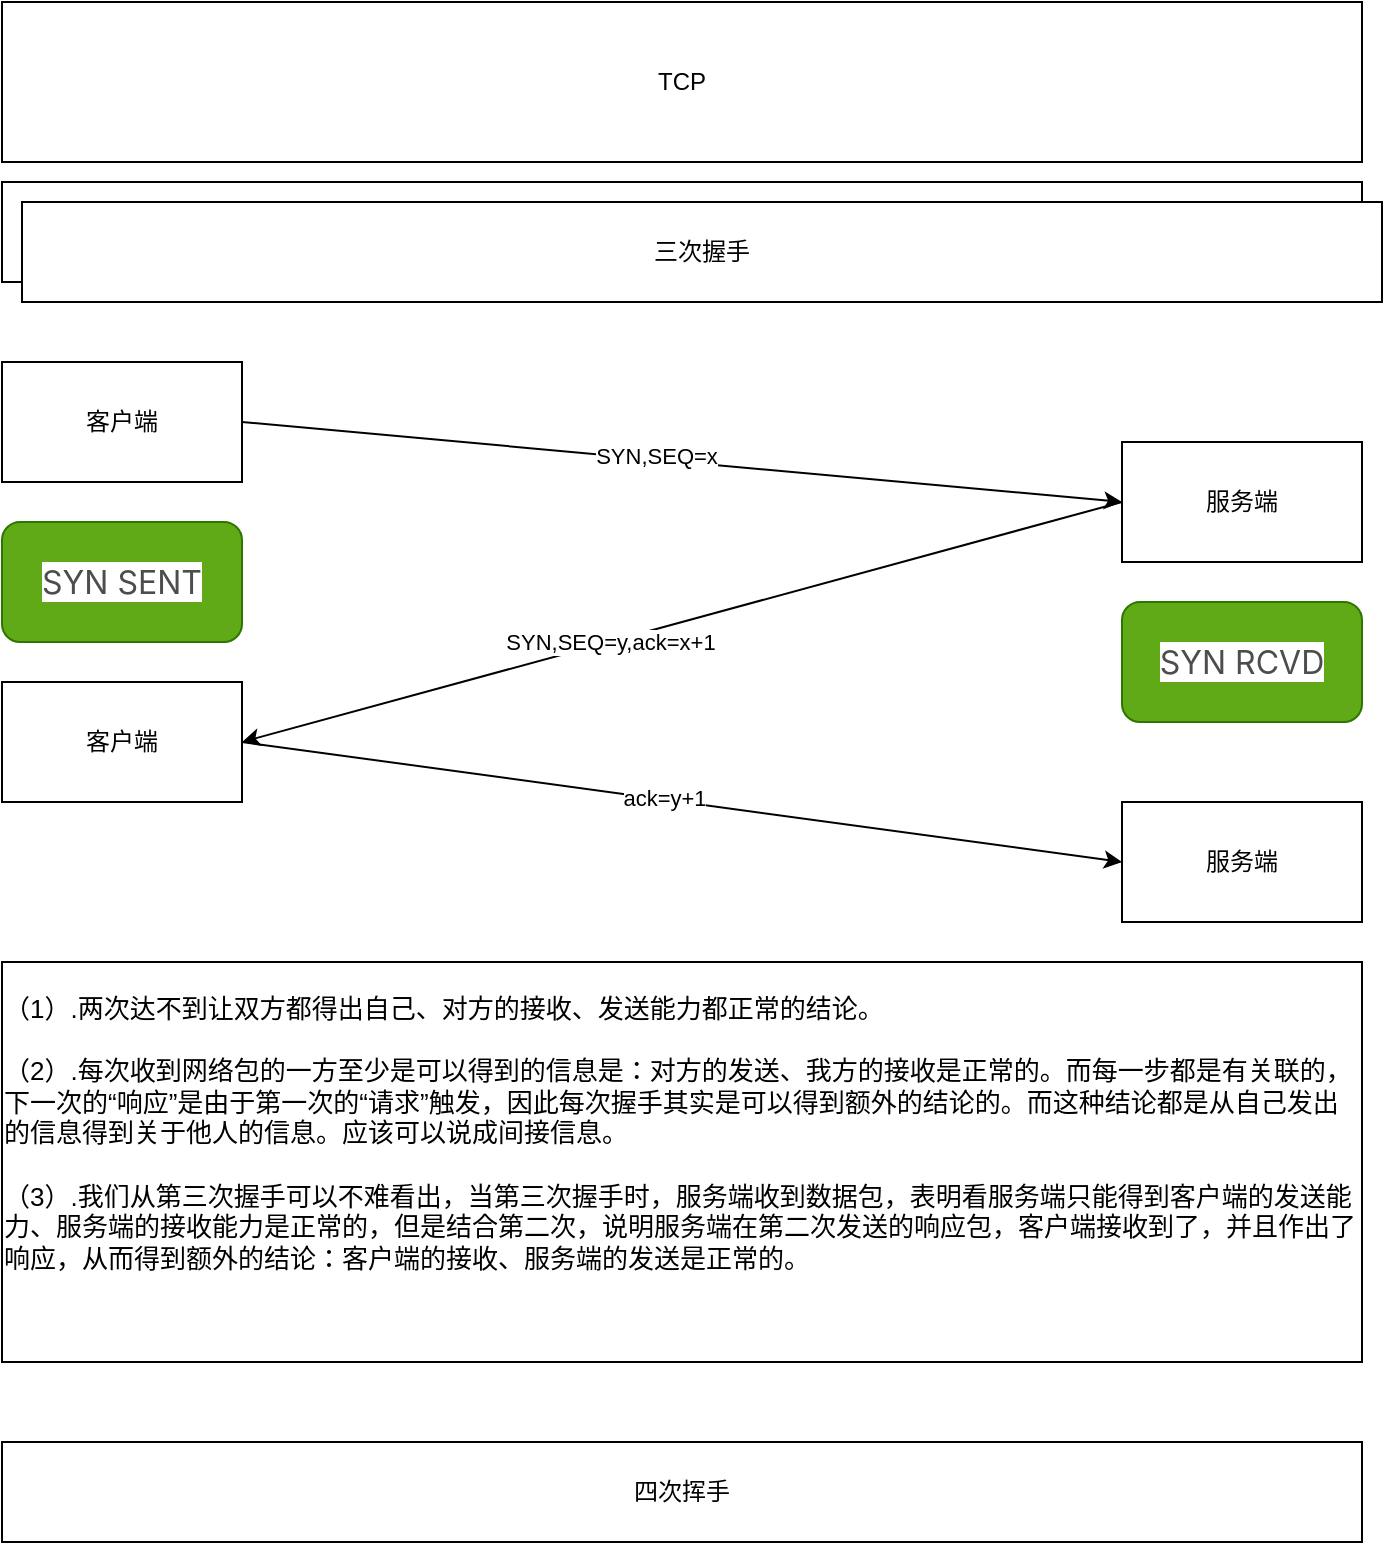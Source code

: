 <mxfile version="25.0.3">
  <diagram name="第 1 页" id="zou-GCAWuZEbWDU-ZgDb">
    <mxGraphModel dx="880" dy="444" grid="1" gridSize="10" guides="1" tooltips="1" connect="1" arrows="1" fold="1" page="1" pageScale="1" pageWidth="827" pageHeight="1169" math="0" shadow="0">
      <root>
        <mxCell id="0" />
        <mxCell id="1" parent="0" />
        <mxCell id="jUhCbkSQAkVbN6UOUl7a-1" value="TCP" style="rounded=0;whiteSpace=wrap;html=1;" vertex="1" parent="1">
          <mxGeometry x="80" y="40" width="680" height="80" as="geometry" />
        </mxCell>
        <mxCell id="jUhCbkSQAkVbN6UOUl7a-2" value="客户端" style="rounded=0;whiteSpace=wrap;html=1;" vertex="1" parent="1">
          <mxGeometry x="80" y="220" width="120" height="60" as="geometry" />
        </mxCell>
        <mxCell id="jUhCbkSQAkVbN6UOUl7a-3" value="服务端" style="rounded=0;whiteSpace=wrap;html=1;" vertex="1" parent="1">
          <mxGeometry x="640" y="260" width="120" height="60" as="geometry" />
        </mxCell>
        <mxCell id="jUhCbkSQAkVbN6UOUl7a-7" value="" style="endArrow=classic;html=1;rounded=0;exitX=1;exitY=0.5;exitDx=0;exitDy=0;entryX=0;entryY=0.5;entryDx=0;entryDy=0;" edge="1" parent="1" source="jUhCbkSQAkVbN6UOUl7a-2" target="jUhCbkSQAkVbN6UOUl7a-3">
          <mxGeometry width="50" height="50" relative="1" as="geometry">
            <mxPoint x="390" y="360" as="sourcePoint" />
            <mxPoint x="440" y="310" as="targetPoint" />
          </mxGeometry>
        </mxCell>
        <mxCell id="jUhCbkSQAkVbN6UOUl7a-10" value="SYN,SEQ=x" style="edgeLabel;html=1;align=center;verticalAlign=middle;resizable=0;points=[];" vertex="1" connectable="0" parent="jUhCbkSQAkVbN6UOUl7a-7">
          <mxGeometry x="-0.064" y="2" relative="1" as="geometry">
            <mxPoint as="offset" />
          </mxGeometry>
        </mxCell>
        <mxCell id="jUhCbkSQAkVbN6UOUl7a-8" value="三次握手" style="rounded=0;whiteSpace=wrap;html=1;" vertex="1" parent="1">
          <mxGeometry x="80" y="130" width="680" height="50" as="geometry" />
        </mxCell>
        <mxCell id="jUhCbkSQAkVbN6UOUl7a-11" value="客户端" style="rounded=0;whiteSpace=wrap;html=1;" vertex="1" parent="1">
          <mxGeometry x="80" y="380" width="120" height="60" as="geometry" />
        </mxCell>
        <mxCell id="jUhCbkSQAkVbN6UOUl7a-12" value="" style="endArrow=classic;html=1;rounded=0;entryX=1;entryY=0.5;entryDx=0;entryDy=0;" edge="1" parent="1" target="jUhCbkSQAkVbN6UOUl7a-11">
          <mxGeometry width="50" height="50" relative="1" as="geometry">
            <mxPoint x="640" y="290" as="sourcePoint" />
            <mxPoint x="440" y="410" as="targetPoint" />
          </mxGeometry>
        </mxCell>
        <mxCell id="jUhCbkSQAkVbN6UOUl7a-13" value="SYN,SEQ=y,ack=x+1" style="edgeLabel;html=1;align=center;verticalAlign=middle;resizable=0;points=[];" vertex="1" connectable="0" parent="jUhCbkSQAkVbN6UOUl7a-12">
          <mxGeometry x="0.164" relative="1" as="geometry">
            <mxPoint as="offset" />
          </mxGeometry>
        </mxCell>
        <mxCell id="jUhCbkSQAkVbN6UOUl7a-14" value="服务端" style="rounded=0;whiteSpace=wrap;html=1;" vertex="1" parent="1">
          <mxGeometry x="640" y="440" width="120" height="60" as="geometry" />
        </mxCell>
        <mxCell id="jUhCbkSQAkVbN6UOUl7a-15" value="" style="endArrow=classic;html=1;rounded=0;entryX=0;entryY=0.5;entryDx=0;entryDy=0;exitX=1;exitY=0.5;exitDx=0;exitDy=0;" edge="1" parent="1" source="jUhCbkSQAkVbN6UOUl7a-11" target="jUhCbkSQAkVbN6UOUl7a-14">
          <mxGeometry width="50" height="50" relative="1" as="geometry">
            <mxPoint x="200" y="350" as="sourcePoint" />
            <mxPoint x="440" y="410" as="targetPoint" />
          </mxGeometry>
        </mxCell>
        <mxCell id="jUhCbkSQAkVbN6UOUl7a-16" value="ack=y+1" style="edgeLabel;html=1;align=center;verticalAlign=middle;resizable=0;points=[];" vertex="1" connectable="0" parent="jUhCbkSQAkVbN6UOUl7a-15">
          <mxGeometry x="-0.041" y="1" relative="1" as="geometry">
            <mxPoint as="offset" />
          </mxGeometry>
        </mxCell>
        <mxCell id="jUhCbkSQAkVbN6UOUl7a-18" value="&lt;span style=&quot;color: rgb(77, 77, 77); font-family: -apple-system, &amp;quot;SF UI Text&amp;quot;, Arial, &amp;quot;PingFang SC&amp;quot;, &amp;quot;Hiragino Sans GB&amp;quot;, &amp;quot;Microsoft YaHei&amp;quot;, &amp;quot;WenQuanYi Micro Hei&amp;quot;, sans-serif, SimHei, SimSun; font-size: 16px; text-align: justify; background-color: rgb(255, 255, 255);&quot;&gt;SYN SENT&lt;/span&gt;" style="rounded=1;whiteSpace=wrap;html=1;fillColor=#60a917;fontColor=#ffffff;strokeColor=#2D7600;" vertex="1" parent="1">
          <mxGeometry x="80" y="300" width="120" height="60" as="geometry" />
        </mxCell>
        <mxCell id="jUhCbkSQAkVbN6UOUl7a-19" value="&lt;span style=&quot;color: rgb(77, 77, 77); font-family: -apple-system, &amp;quot;SF UI Text&amp;quot;, Arial, &amp;quot;PingFang SC&amp;quot;, &amp;quot;Hiragino Sans GB&amp;quot;, &amp;quot;Microsoft YaHei&amp;quot;, &amp;quot;WenQuanYi Micro Hei&amp;quot;, sans-serif, SimHei, SimSun; font-size: 16px; text-align: justify; background-color: rgb(255, 255, 255);&quot;&gt;SYN RCVD&lt;/span&gt;" style="rounded=1;whiteSpace=wrap;html=1;fillColor=#60a917;fontColor=#ffffff;strokeColor=#2D7600;" vertex="1" parent="1">
          <mxGeometry x="640" y="340" width="120" height="60" as="geometry" />
        </mxCell>
        <mxCell id="jUhCbkSQAkVbN6UOUl7a-20" value="&lt;div style=&quot;text-align: left;&quot;&gt;&lt;font style=&quot;font-size: 13px;&quot;&gt;（1）.两次达不到让双方都得出自己、对方的接收、发送能力都正常的结论。&lt;/font&gt;&lt;/div&gt;&lt;div style=&quot;text-align: left;&quot;&gt;&lt;font style=&quot;font-size: 13px;&quot;&gt;&lt;br&gt;&lt;/font&gt;&lt;/div&gt;&lt;div style=&quot;text-align: left;&quot;&gt;&lt;font style=&quot;font-size: 13px;&quot;&gt;（2）.每次收到网络包的一方至少是可以得到的信息是：对方的发送、我方的接收是正常的。而每一步都是有关联的，下一次的“响应”是由于第一次的“请求”触发，因此每次握手其实是可以得到额外的结论的。而这种结论都是从自己发出的信息得到关于他人的信息。应该可以说成间接信息。&lt;/font&gt;&lt;/div&gt;&lt;div style=&quot;text-align: left;&quot;&gt;&lt;font style=&quot;font-size: 13px;&quot;&gt;&lt;br&gt;&lt;/font&gt;&lt;/div&gt;&lt;div style=&quot;text-align: left;&quot;&gt;&lt;font style=&quot;font-size: 13px;&quot;&gt;（3）.我们从第三次握手可以不难看出，当第三次握手时，服务端收到数据包，表明看服务端只能得到客户端的发送能力、服务端的接收能力是正常的，但是结合第二次，说明服务端在第二次发送的响应包，客户端接收到了，并且作出了响应，从而得到额外的结论：客户端的接收、服务端的发送是正常的。&lt;/font&gt;&lt;/div&gt;&lt;div&gt;&lt;br&gt;&lt;/div&gt;&lt;div&gt;&lt;br&gt;&lt;/div&gt;" style="rounded=0;whiteSpace=wrap;html=1;" vertex="1" parent="1">
          <mxGeometry x="80" y="520" width="680" height="200" as="geometry" />
        </mxCell>
        <mxCell id="jUhCbkSQAkVbN6UOUl7a-21" value="三次握手" style="rounded=0;whiteSpace=wrap;html=1;" vertex="1" parent="1">
          <mxGeometry x="90" y="140" width="680" height="50" as="geometry" />
        </mxCell>
        <mxCell id="jUhCbkSQAkVbN6UOUl7a-22" value="四次挥手" style="rounded=0;whiteSpace=wrap;html=1;" vertex="1" parent="1">
          <mxGeometry x="80" y="760" width="680" height="50" as="geometry" />
        </mxCell>
      </root>
    </mxGraphModel>
  </diagram>
</mxfile>
